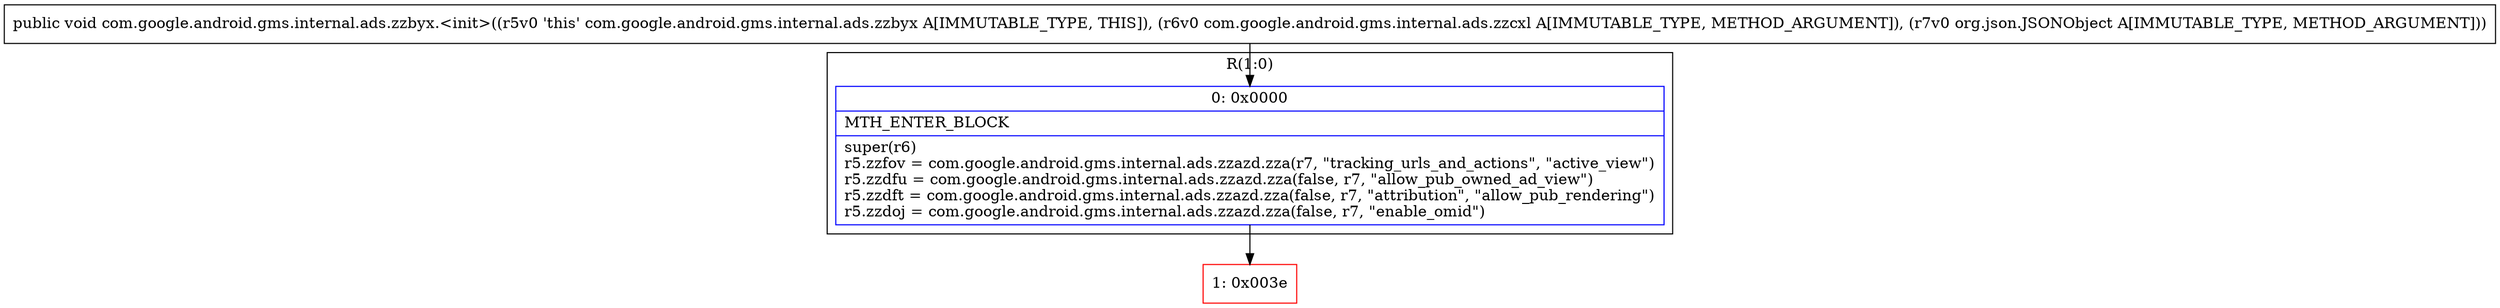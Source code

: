 digraph "CFG forcom.google.android.gms.internal.ads.zzbyx.\<init\>(Lcom\/google\/android\/gms\/internal\/ads\/zzcxl;Lorg\/json\/JSONObject;)V" {
subgraph cluster_Region_546838100 {
label = "R(1:0)";
node [shape=record,color=blue];
Node_0 [shape=record,label="{0\:\ 0x0000|MTH_ENTER_BLOCK\l|super(r6)\lr5.zzfov = com.google.android.gms.internal.ads.zzazd.zza(r7, \"tracking_urls_and_actions\", \"active_view\")\lr5.zzdfu = com.google.android.gms.internal.ads.zzazd.zza(false, r7, \"allow_pub_owned_ad_view\")\lr5.zzdft = com.google.android.gms.internal.ads.zzazd.zza(false, r7, \"attribution\", \"allow_pub_rendering\")\lr5.zzdoj = com.google.android.gms.internal.ads.zzazd.zza(false, r7, \"enable_omid\")\l}"];
}
Node_1 [shape=record,color=red,label="{1\:\ 0x003e}"];
MethodNode[shape=record,label="{public void com.google.android.gms.internal.ads.zzbyx.\<init\>((r5v0 'this' com.google.android.gms.internal.ads.zzbyx A[IMMUTABLE_TYPE, THIS]), (r6v0 com.google.android.gms.internal.ads.zzcxl A[IMMUTABLE_TYPE, METHOD_ARGUMENT]), (r7v0 org.json.JSONObject A[IMMUTABLE_TYPE, METHOD_ARGUMENT])) }"];
MethodNode -> Node_0;
Node_0 -> Node_1;
}

